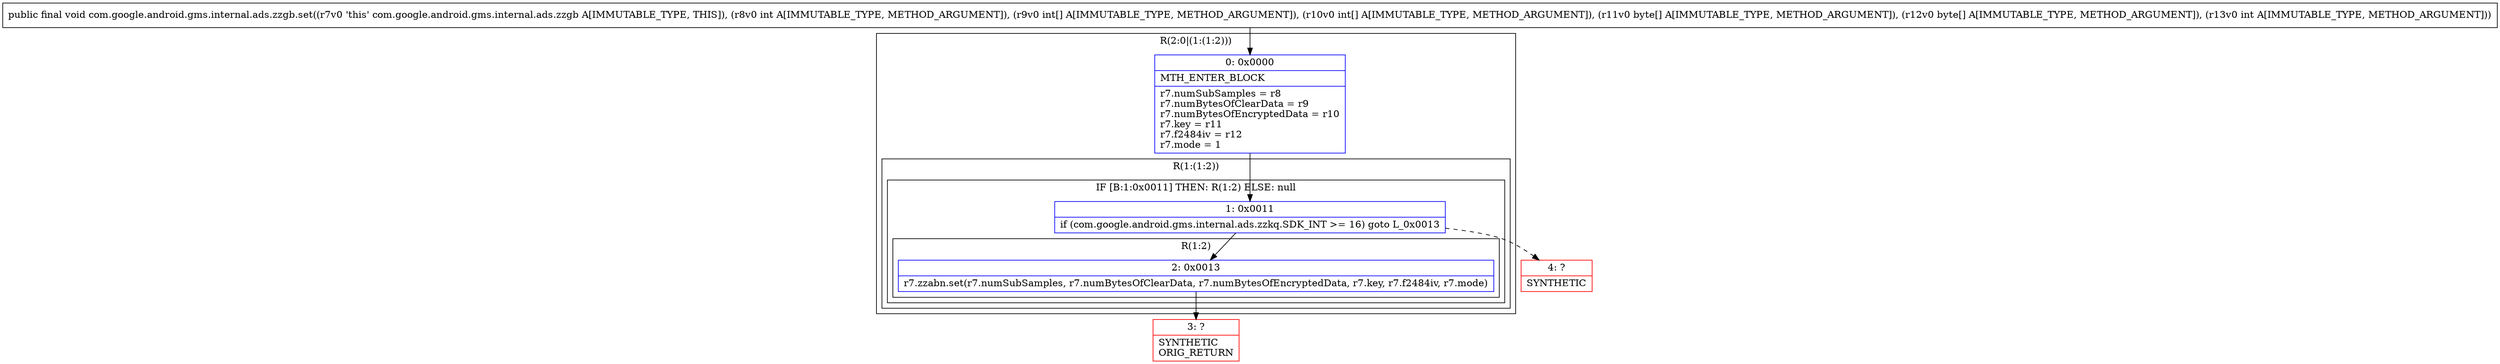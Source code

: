 digraph "CFG forcom.google.android.gms.internal.ads.zzgb.set(I[I[I[B[BI)V" {
subgraph cluster_Region_778368530 {
label = "R(2:0|(1:(1:2)))";
node [shape=record,color=blue];
Node_0 [shape=record,label="{0\:\ 0x0000|MTH_ENTER_BLOCK\l|r7.numSubSamples = r8\lr7.numBytesOfClearData = r9\lr7.numBytesOfEncryptedData = r10\lr7.key = r11\lr7.f2484iv = r12\lr7.mode = 1\l}"];
subgraph cluster_Region_126339783 {
label = "R(1:(1:2))";
node [shape=record,color=blue];
subgraph cluster_IfRegion_147686154 {
label = "IF [B:1:0x0011] THEN: R(1:2) ELSE: null";
node [shape=record,color=blue];
Node_1 [shape=record,label="{1\:\ 0x0011|if (com.google.android.gms.internal.ads.zzkq.SDK_INT \>= 16) goto L_0x0013\l}"];
subgraph cluster_Region_1204384495 {
label = "R(1:2)";
node [shape=record,color=blue];
Node_2 [shape=record,label="{2\:\ 0x0013|r7.zzabn.set(r7.numSubSamples, r7.numBytesOfClearData, r7.numBytesOfEncryptedData, r7.key, r7.f2484iv, r7.mode)\l}"];
}
}
}
}
Node_3 [shape=record,color=red,label="{3\:\ ?|SYNTHETIC\lORIG_RETURN\l}"];
Node_4 [shape=record,color=red,label="{4\:\ ?|SYNTHETIC\l}"];
MethodNode[shape=record,label="{public final void com.google.android.gms.internal.ads.zzgb.set((r7v0 'this' com.google.android.gms.internal.ads.zzgb A[IMMUTABLE_TYPE, THIS]), (r8v0 int A[IMMUTABLE_TYPE, METHOD_ARGUMENT]), (r9v0 int[] A[IMMUTABLE_TYPE, METHOD_ARGUMENT]), (r10v0 int[] A[IMMUTABLE_TYPE, METHOD_ARGUMENT]), (r11v0 byte[] A[IMMUTABLE_TYPE, METHOD_ARGUMENT]), (r12v0 byte[] A[IMMUTABLE_TYPE, METHOD_ARGUMENT]), (r13v0 int A[IMMUTABLE_TYPE, METHOD_ARGUMENT])) }"];
MethodNode -> Node_0;
Node_0 -> Node_1;
Node_1 -> Node_2;
Node_1 -> Node_4[style=dashed];
Node_2 -> Node_3;
}


